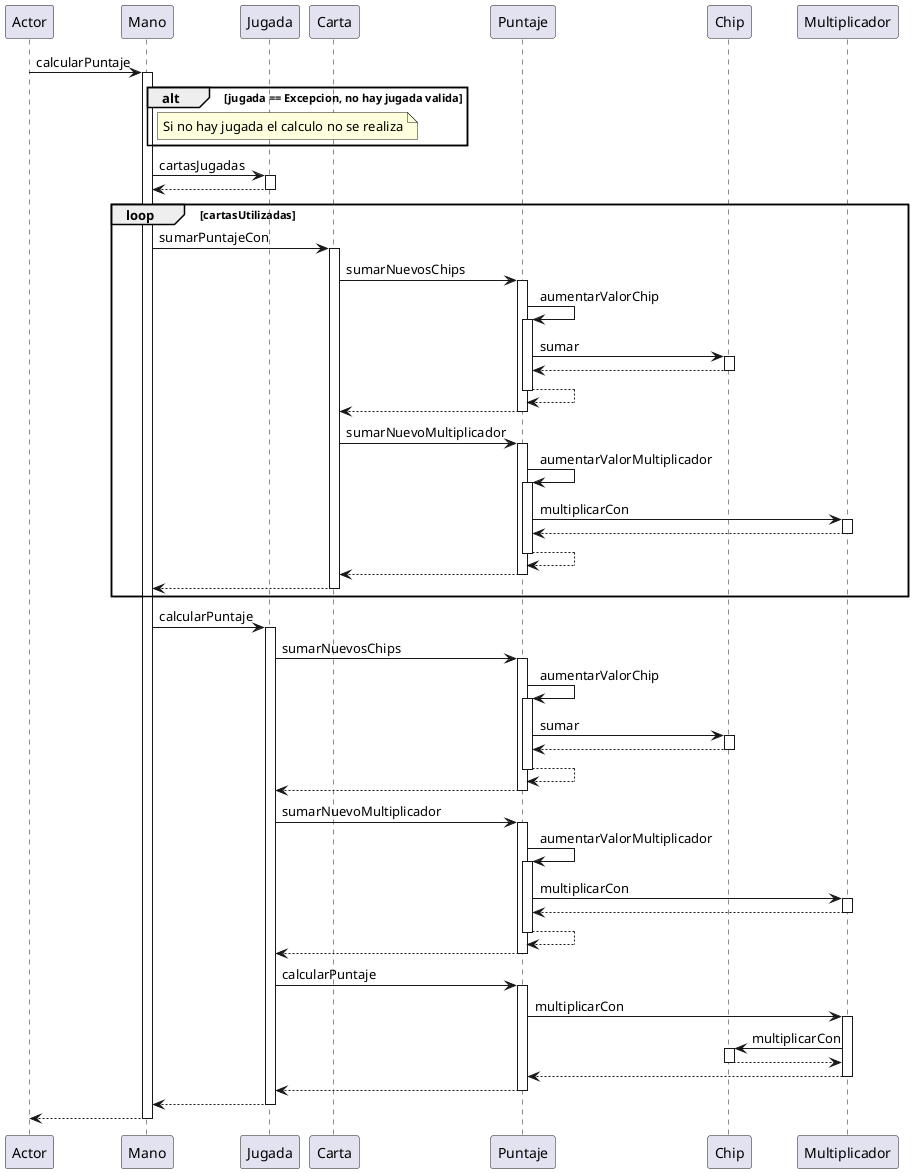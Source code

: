 @startuml
participant Actor
Actor -> Mano : calcularPuntaje
activate Mano
alt jugada == Excepcion, no hay jugada valida
note right of Mano : Si no hay jugada el calculo no se realiza
end
Mano -> Jugada : cartasJugadas
activate Jugada
Jugada --> Mano
deactivate Jugada
loop cartasUtilizadas
Mano -> Carta : sumarPuntajeCon
activate Carta
Carta -> Puntaje : sumarNuevosChips
activate Puntaje
Puntaje -> Puntaje : aumentarValorChip
activate Puntaje
Puntaje -> Chip : sumar
activate Chip
Chip --> Puntaje
deactivate Chip
Puntaje --> Puntaje
deactivate Puntaje
Puntaje --> Carta
deactivate Puntaje
Carta -> Puntaje : sumarNuevoMultiplicador
activate Puntaje
Puntaje -> Puntaje : aumentarValorMultiplicador
activate Puntaje
Puntaje -> Multiplicador : multiplicarCon
activate Multiplicador
Multiplicador --> Puntaje
deactivate Multiplicador
Puntaje --> Puntaje
deactivate Puntaje
Puntaje --> Carta
deactivate Puntaje
Carta --> Mano
deactivate Carta
end
Mano -> Jugada : calcularPuntaje
activate Jugada
Jugada -> Puntaje : sumarNuevosChips
activate Puntaje
Puntaje -> Puntaje : aumentarValorChip
activate Puntaje
Puntaje -> Chip : sumar
activate Chip
Chip --> Puntaje
deactivate Chip
Puntaje --> Puntaje
deactivate Puntaje
Puntaje --> Jugada
deactivate Puntaje
Jugada -> Puntaje : sumarNuevoMultiplicador
activate Puntaje
Puntaje -> Puntaje : aumentarValorMultiplicador
activate Puntaje
Puntaje -> Multiplicador : multiplicarCon
activate Multiplicador
Multiplicador --> Puntaje
deactivate Multiplicador
Puntaje --> Puntaje
deactivate Puntaje
Puntaje --> Jugada
deactivate Puntaje
Jugada -> Puntaje : calcularPuntaje
activate Puntaje
Puntaje -> Multiplicador : multiplicarCon
activate Multiplicador
Multiplicador -> Chip : multiplicarCon
activate Chip
Chip --> Multiplicador
deactivate Chip
Multiplicador --> Puntaje
deactivate Multiplicador
Puntaje --> Jugada
deactivate Puntaje
Jugada --> Mano
deactivate Jugada
return
@enduml